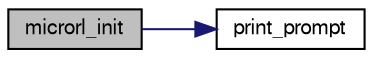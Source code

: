 digraph "microrl_init"
{
  edge [fontname="FreeSans",fontsize="10",labelfontname="FreeSans",labelfontsize="10"];
  node [fontname="FreeSans",fontsize="10",shape=record];
  rankdir="LR";
  Node1 [label="microrl_init",height=0.2,width=0.4,color="black", fillcolor="grey75", style="filled", fontcolor="black"];
  Node1 -> Node2 [color="midnightblue",fontsize="10",style="solid",fontname="FreeSans"];
  Node2 [label="print_prompt",height=0.2,width=0.4,color="black", fillcolor="white", style="filled",URL="$microrl_8c.html#a4caa54d528c671f06054783ef79839c6"];
}
